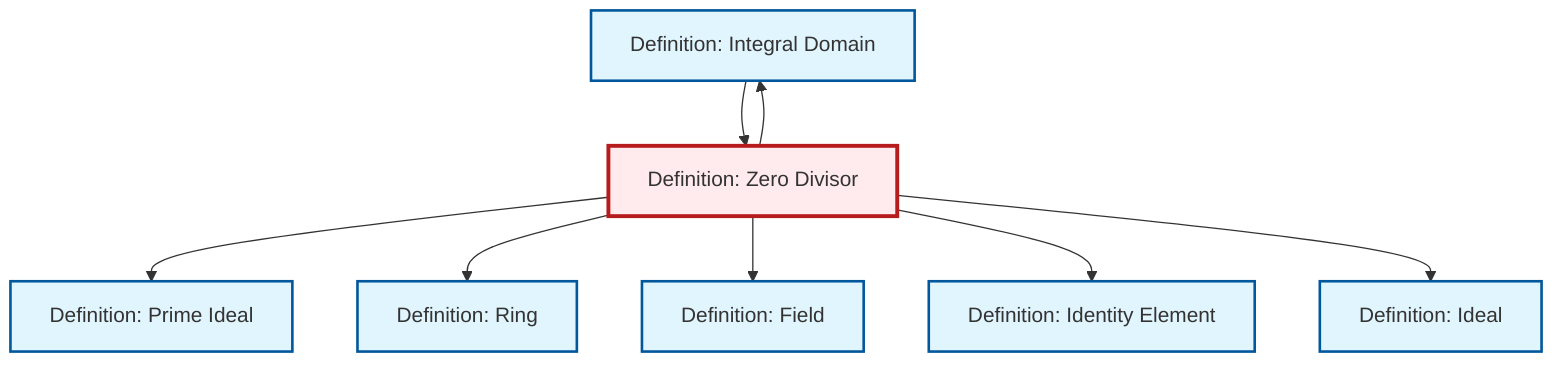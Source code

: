 graph TD
    classDef definition fill:#e1f5fe,stroke:#01579b,stroke-width:2px
    classDef theorem fill:#f3e5f5,stroke:#4a148c,stroke-width:2px
    classDef axiom fill:#fff3e0,stroke:#e65100,stroke-width:2px
    classDef example fill:#e8f5e9,stroke:#1b5e20,stroke-width:2px
    classDef current fill:#ffebee,stroke:#b71c1c,stroke-width:3px
    def-field["Definition: Field"]:::definition
    def-identity-element["Definition: Identity Element"]:::definition
    def-ring["Definition: Ring"]:::definition
    def-prime-ideal["Definition: Prime Ideal"]:::definition
    def-integral-domain["Definition: Integral Domain"]:::definition
    def-ideal["Definition: Ideal"]:::definition
    def-zero-divisor["Definition: Zero Divisor"]:::definition
    def-zero-divisor --> def-prime-ideal
    def-zero-divisor --> def-ring
    def-integral-domain --> def-zero-divisor
    def-zero-divisor --> def-field
    def-zero-divisor --> def-identity-element
    def-zero-divisor --> def-ideal
    def-zero-divisor --> def-integral-domain
    class def-zero-divisor current